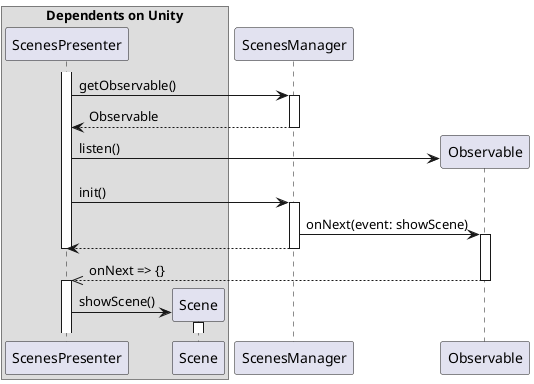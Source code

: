 @startuml ScenesManager

box Dependents on Unity
participant ScenesPresenter
participant Scene
end box

activate ScenesPresenter

ScenesPresenter -> ScenesManager: getObservable()
activate ScenesManager
return Observable

ScenesPresenter -> Observable ** : listen()

ScenesPresenter -> ScenesManager : init()
activate ScenesManager
ScenesManager -> Observable : onNext(event: showScene)
activate Observable
ScenesManager --> ScenesPresenter
deactivate ScenesManager
deactivate ScenesPresenter 

deactivate ScenesManager
Observable -->> ScenesPresenter : onNext => {}
deactivate Observable
activate ScenesPresenter
ScenesPresenter -> Scene ** : showScene()
activate Scene



@enduml